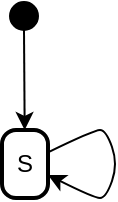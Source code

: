 <mxfile version="21.7.4" type="github">
  <diagram name="Page-1" id="CeOQm6gNjpv8zWW21Gcg">
    <mxGraphModel>
      <root>
        <mxCell id="0" />
        <mxCell id="1" parent="0" />
        <mxCell id="2" value="" style="ellipse;fillColor=strokeColor;" vertex="1" parent="1">
          <mxGeometry x="12" y="8" width="14" height="14" as="geometry" />
        </mxCell>
        <mxCell id="3" value="S" style="rounded=1;absoluteArcSize=1;arcSize=14;whiteSpace=wrap;strokeWidth=2;" vertex="1" parent="1">
          <mxGeometry x="8" y="72" width="23" height="34" as="geometry" />
        </mxCell>
        <mxCell id="4" value="" style="curved=1;startArrow=none;;exitX=0.525;exitY=1;entryX=0.493;entryY=0;" edge="1" parent="1" source="2" target="3">
          <mxGeometry relative="1" as="geometry">
            <Array as="points" />
          </mxGeometry>
        </mxCell>
        <mxCell id="5" value="" style="curved=1;startArrow=none;;exitX=0.987;exitY=0.333;entryX=0.987;entryY=0.657;" edge="1" parent="1" source="3" target="3">
          <mxGeometry relative="1" as="geometry">
            <Array as="points">
              <mxPoint x="54" y="72" />
              <mxPoint x="60" y="72" />
              <mxPoint x="66" y="89" />
              <mxPoint x="60" y="106" />
              <mxPoint x="54" y="106" />
            </Array>
          </mxGeometry>
        </mxCell>
      </root>
    </mxGraphModel>
  </diagram>
</mxfile>
